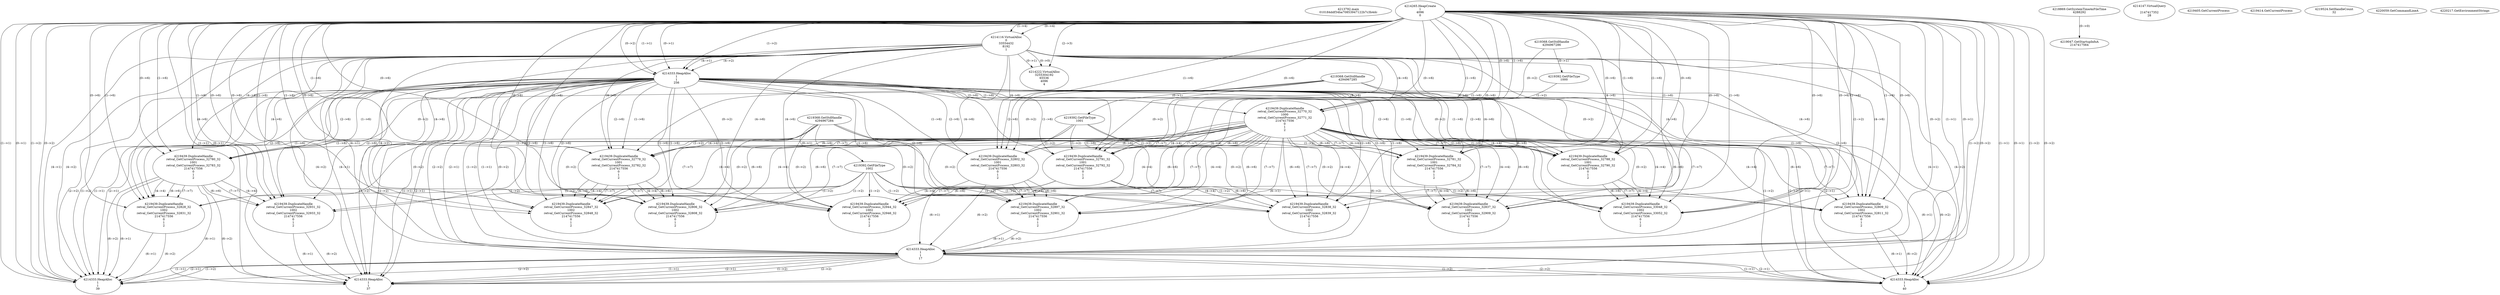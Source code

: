 // Global SCDG with merge call
digraph {
	0 [label="4213792.main
010184ddf34ba70853947122b7c3b4dc"]
	1 [label="4214265.HeapCreate
1
4096
0"]
	2 [label="4218869.GetSystemTimeAsFileTime
4288292"]
	3 [label="4214116.VirtualAlloc
0
33554432
8192
1"]
	1 -> 3 [label="(1-->4)"]
	1 -> 3 [label="(0-->4)"]
	4 [label="4214147.VirtualQuery

2147417352
28"]
	5 [label="4214222.VirtualAlloc
3255304192
65536
4096
4"]
	3 -> 5 [label="(0-->1)"]
	1 -> 5 [label="(2-->3)"]
	3 -> 5 [label="(0-->0)"]
	6 [label="4219047.GetStartupInfoA
2147417564"]
	2 -> 6 [label="(0-->0)"]
	7 [label="4219368.GetStdHandle
4294967286"]
	8 [label="4219392.GetFileType
1000"]
	7 -> 8 [label="(0-->1)"]
	9 [label="4214333.HeapAlloc
1
1
256"]
	1 -> 9 [label="(1-->1)"]
	1 -> 9 [label="(0-->1)"]
	3 -> 9 [label="(4-->1)"]
	1 -> 9 [label="(1-->2)"]
	1 -> 9 [label="(0-->2)"]
	3 -> 9 [label="(4-->2)"]
	10 [label="4219405.GetCurrentProcess
"]
	11 [label="4219414.GetCurrentProcess
"]
	12 [label="4219439.DuplicateHandle
retval_GetCurrentProcess_32770_32
1000
retval_GetCurrentProcess_32771_32
2147417556
0
1
2"]
	7 -> 12 [label="(0-->2)"]
	8 -> 12 [label="(1-->2)"]
	1 -> 12 [label="(1-->6)"]
	1 -> 12 [label="(0-->6)"]
	3 -> 12 [label="(4-->6)"]
	9 -> 12 [label="(1-->6)"]
	9 -> 12 [label="(2-->6)"]
	13 [label="4219368.GetStdHandle
4294967285"]
	14 [label="4219392.GetFileType
1001"]
	13 -> 14 [label="(0-->1)"]
	15 [label="4219439.DuplicateHandle
retval_GetCurrentProcess_32802_32
1001
retval_GetCurrentProcess_32803_32
2147417556
0
1
2"]
	13 -> 15 [label="(0-->2)"]
	14 -> 15 [label="(1-->2)"]
	12 -> 15 [label="(4-->4)"]
	1 -> 15 [label="(1-->6)"]
	1 -> 15 [label="(0-->6)"]
	3 -> 15 [label="(4-->6)"]
	9 -> 15 [label="(1-->6)"]
	9 -> 15 [label="(2-->6)"]
	12 -> 15 [label="(6-->6)"]
	12 -> 15 [label="(7-->7)"]
	16 [label="4219368.GetStdHandle
4294967284"]
	17 [label="4219392.GetFileType
1002"]
	16 -> 17 [label="(0-->1)"]
	18 [label="4219439.DuplicateHandle
retval_GetCurrentProcess_32897_32
1002
retval_GetCurrentProcess_32901_32
2147417556
0
1
2"]
	16 -> 18 [label="(0-->2)"]
	17 -> 18 [label="(1-->2)"]
	12 -> 18 [label="(4-->4)"]
	15 -> 18 [label="(4-->4)"]
	1 -> 18 [label="(1-->6)"]
	1 -> 18 [label="(0-->6)"]
	3 -> 18 [label="(4-->6)"]
	9 -> 18 [label="(1-->6)"]
	9 -> 18 [label="(2-->6)"]
	12 -> 18 [label="(6-->6)"]
	15 -> 18 [label="(6-->6)"]
	12 -> 18 [label="(7-->7)"]
	15 -> 18 [label="(7-->7)"]
	19 [label="4219524.SetHandleCount
32"]
	20 [label="4220059.GetCommandLineA
"]
	21 [label="4214333.HeapAlloc
1
1
17"]
	1 -> 21 [label="(1-->1)"]
	1 -> 21 [label="(0-->1)"]
	3 -> 21 [label="(4-->1)"]
	9 -> 21 [label="(1-->1)"]
	9 -> 21 [label="(2-->1)"]
	12 -> 21 [label="(6-->1)"]
	15 -> 21 [label="(6-->1)"]
	18 -> 21 [label="(6-->1)"]
	1 -> 21 [label="(1-->2)"]
	1 -> 21 [label="(0-->2)"]
	3 -> 21 [label="(4-->2)"]
	9 -> 21 [label="(1-->2)"]
	9 -> 21 [label="(2-->2)"]
	12 -> 21 [label="(6-->2)"]
	15 -> 21 [label="(6-->2)"]
	18 -> 21 [label="(6-->2)"]
	22 [label="4220217.GetEnvironmentStrings
"]
	23 [label="4219439.DuplicateHandle
retval_GetCurrentProcess_32780_32
1001
retval_GetCurrentProcess_32783_32
2147417556
0
1
2"]
	13 -> 23 [label="(0-->2)"]
	14 -> 23 [label="(1-->2)"]
	1 -> 23 [label="(1-->6)"]
	1 -> 23 [label="(0-->6)"]
	3 -> 23 [label="(4-->6)"]
	9 -> 23 [label="(1-->6)"]
	9 -> 23 [label="(2-->6)"]
	24 [label="4219439.DuplicateHandle
retval_GetCurrentProcess_32828_32
1002
retval_GetCurrentProcess_32831_32
2147417556
0
1
2"]
	16 -> 24 [label="(0-->2)"]
	17 -> 24 [label="(1-->2)"]
	23 -> 24 [label="(4-->4)"]
	1 -> 24 [label="(1-->6)"]
	1 -> 24 [label="(0-->6)"]
	3 -> 24 [label="(4-->6)"]
	9 -> 24 [label="(1-->6)"]
	9 -> 24 [label="(2-->6)"]
	23 -> 24 [label="(6-->6)"]
	23 -> 24 [label="(7-->7)"]
	25 [label="4214333.HeapAlloc
1
1
39"]
	1 -> 25 [label="(1-->1)"]
	1 -> 25 [label="(0-->1)"]
	3 -> 25 [label="(4-->1)"]
	9 -> 25 [label="(1-->1)"]
	9 -> 25 [label="(2-->1)"]
	21 -> 25 [label="(1-->1)"]
	21 -> 25 [label="(2-->1)"]
	23 -> 25 [label="(6-->1)"]
	24 -> 25 [label="(6-->1)"]
	1 -> 25 [label="(1-->2)"]
	1 -> 25 [label="(0-->2)"]
	3 -> 25 [label="(4-->2)"]
	9 -> 25 [label="(1-->2)"]
	9 -> 25 [label="(2-->2)"]
	21 -> 25 [label="(1-->2)"]
	21 -> 25 [label="(2-->2)"]
	23 -> 25 [label="(6-->2)"]
	24 -> 25 [label="(6-->2)"]
	26 [label="4219439.DuplicateHandle
retval_GetCurrentProcess_32781_32
1001
retval_GetCurrentProcess_32784_32
2147417556
0
1
2"]
	13 -> 26 [label="(0-->2)"]
	14 -> 26 [label="(1-->2)"]
	12 -> 26 [label="(4-->4)"]
	1 -> 26 [label="(1-->6)"]
	1 -> 26 [label="(0-->6)"]
	3 -> 26 [label="(4-->6)"]
	9 -> 26 [label="(1-->6)"]
	9 -> 26 [label="(2-->6)"]
	12 -> 26 [label="(6-->6)"]
	12 -> 26 [label="(7-->7)"]
	27 [label="4219439.DuplicateHandle
retval_GetCurrentProcess_32809_32
1002
retval_GetCurrentProcess_32811_32
2147417556
0
1
2"]
	16 -> 27 [label="(0-->2)"]
	17 -> 27 [label="(1-->2)"]
	12 -> 27 [label="(4-->4)"]
	1 -> 27 [label="(1-->6)"]
	1 -> 27 [label="(0-->6)"]
	3 -> 27 [label="(4-->6)"]
	9 -> 27 [label="(1-->6)"]
	9 -> 27 [label="(2-->6)"]
	12 -> 27 [label="(6-->6)"]
	12 -> 27 [label="(7-->7)"]
	28 [label="4214333.HeapAlloc
1
1
40"]
	1 -> 28 [label="(1-->1)"]
	1 -> 28 [label="(0-->1)"]
	3 -> 28 [label="(4-->1)"]
	9 -> 28 [label="(1-->1)"]
	9 -> 28 [label="(2-->1)"]
	12 -> 28 [label="(6-->1)"]
	21 -> 28 [label="(1-->1)"]
	21 -> 28 [label="(2-->1)"]
	27 -> 28 [label="(6-->1)"]
	1 -> 28 [label="(1-->2)"]
	1 -> 28 [label="(0-->2)"]
	3 -> 28 [label="(4-->2)"]
	9 -> 28 [label="(1-->2)"]
	9 -> 28 [label="(2-->2)"]
	12 -> 28 [label="(6-->2)"]
	21 -> 28 [label="(1-->2)"]
	21 -> 28 [label="(2-->2)"]
	27 -> 28 [label="(6-->2)"]
	29 [label="4219439.DuplicateHandle
retval_GetCurrentProcess_32931_32
1002
retval_GetCurrentProcess_32933_32
2147417556
0
1
2"]
	16 -> 29 [label="(0-->2)"]
	17 -> 29 [label="(1-->2)"]
	23 -> 29 [label="(4-->4)"]
	1 -> 29 [label="(1-->6)"]
	1 -> 29 [label="(0-->6)"]
	3 -> 29 [label="(4-->6)"]
	9 -> 29 [label="(1-->6)"]
	9 -> 29 [label="(2-->6)"]
	23 -> 29 [label="(6-->6)"]
	23 -> 29 [label="(7-->7)"]
	30 [label="4214333.HeapAlloc
1
1
37"]
	1 -> 30 [label="(1-->1)"]
	1 -> 30 [label="(0-->1)"]
	3 -> 30 [label="(4-->1)"]
	9 -> 30 [label="(1-->1)"]
	9 -> 30 [label="(2-->1)"]
	21 -> 30 [label="(1-->1)"]
	21 -> 30 [label="(2-->1)"]
	23 -> 30 [label="(6-->1)"]
	29 -> 30 [label="(6-->1)"]
	1 -> 30 [label="(1-->2)"]
	1 -> 30 [label="(0-->2)"]
	3 -> 30 [label="(4-->2)"]
	9 -> 30 [label="(1-->2)"]
	9 -> 30 [label="(2-->2)"]
	21 -> 30 [label="(1-->2)"]
	21 -> 30 [label="(2-->2)"]
	23 -> 30 [label="(6-->2)"]
	29 -> 30 [label="(6-->2)"]
	31 [label="4219439.DuplicateHandle
retval_GetCurrentProcess_32791_32
1001
retval_GetCurrentProcess_32792_32
2147417556
0
1
2"]
	13 -> 31 [label="(0-->2)"]
	14 -> 31 [label="(1-->2)"]
	12 -> 31 [label="(4-->4)"]
	1 -> 31 [label="(1-->6)"]
	1 -> 31 [label="(0-->6)"]
	3 -> 31 [label="(4-->6)"]
	9 -> 31 [label="(1-->6)"]
	9 -> 31 [label="(2-->6)"]
	12 -> 31 [label="(6-->6)"]
	12 -> 31 [label="(7-->7)"]
	32 [label="4219439.DuplicateHandle
retval_GetCurrentProcess_32838_32
1002
retval_GetCurrentProcess_32839_32
2147417556
0
1
2"]
	16 -> 32 [label="(0-->2)"]
	17 -> 32 [label="(1-->2)"]
	12 -> 32 [label="(4-->4)"]
	31 -> 32 [label="(4-->4)"]
	1 -> 32 [label="(1-->6)"]
	1 -> 32 [label="(0-->6)"]
	3 -> 32 [label="(4-->6)"]
	9 -> 32 [label="(1-->6)"]
	9 -> 32 [label="(2-->6)"]
	12 -> 32 [label="(6-->6)"]
	31 -> 32 [label="(6-->6)"]
	12 -> 32 [label="(7-->7)"]
	31 -> 32 [label="(7-->7)"]
	33 [label="4219439.DuplicateHandle
retval_GetCurrentProcess_32779_32
1001
retval_GetCurrentProcess_32782_32
2147417556
0
1
2"]
	13 -> 33 [label="(0-->2)"]
	14 -> 33 [label="(1-->2)"]
	12 -> 33 [label="(4-->4)"]
	1 -> 33 [label="(1-->6)"]
	1 -> 33 [label="(0-->6)"]
	3 -> 33 [label="(4-->6)"]
	9 -> 33 [label="(1-->6)"]
	9 -> 33 [label="(2-->6)"]
	12 -> 33 [label="(6-->6)"]
	12 -> 33 [label="(7-->7)"]
	34 [label="4219439.DuplicateHandle
retval_GetCurrentProcess_32847_32
1002
retval_GetCurrentProcess_32848_32
2147417556
0
1
2"]
	16 -> 34 [label="(0-->2)"]
	17 -> 34 [label="(1-->2)"]
	12 -> 34 [label="(4-->4)"]
	33 -> 34 [label="(4-->4)"]
	1 -> 34 [label="(1-->6)"]
	1 -> 34 [label="(0-->6)"]
	3 -> 34 [label="(4-->6)"]
	9 -> 34 [label="(1-->6)"]
	9 -> 34 [label="(2-->6)"]
	12 -> 34 [label="(6-->6)"]
	33 -> 34 [label="(6-->6)"]
	12 -> 34 [label="(7-->7)"]
	33 -> 34 [label="(7-->7)"]
	35 [label="4219439.DuplicateHandle
retval_GetCurrentProcess_32806_32
1002
retval_GetCurrentProcess_32808_32
2147417556
0
1
2"]
	16 -> 35 [label="(0-->2)"]
	17 -> 35 [label="(1-->2)"]
	12 -> 35 [label="(4-->4)"]
	33 -> 35 [label="(4-->4)"]
	1 -> 35 [label="(1-->6)"]
	1 -> 35 [label="(0-->6)"]
	3 -> 35 [label="(4-->6)"]
	9 -> 35 [label="(1-->6)"]
	9 -> 35 [label="(2-->6)"]
	12 -> 35 [label="(6-->6)"]
	33 -> 35 [label="(6-->6)"]
	12 -> 35 [label="(7-->7)"]
	33 -> 35 [label="(7-->7)"]
	36 [label="4219439.DuplicateHandle
retval_GetCurrentProcess_32944_32
1002
retval_GetCurrentProcess_32946_32
2147417556
0
1
2"]
	16 -> 36 [label="(0-->2)"]
	17 -> 36 [label="(1-->2)"]
	12 -> 36 [label="(4-->4)"]
	31 -> 36 [label="(4-->4)"]
	1 -> 36 [label="(1-->6)"]
	1 -> 36 [label="(0-->6)"]
	3 -> 36 [label="(4-->6)"]
	9 -> 36 [label="(1-->6)"]
	9 -> 36 [label="(2-->6)"]
	12 -> 36 [label="(6-->6)"]
	31 -> 36 [label="(6-->6)"]
	12 -> 36 [label="(7-->7)"]
	31 -> 36 [label="(7-->7)"]
	37 [label="4219439.DuplicateHandle
retval_GetCurrentProcess_32837_32
1002
retval_GetCurrentProcess_32909_32
2147417556
0
1
2"]
	16 -> 37 [label="(0-->2)"]
	17 -> 37 [label="(1-->2)"]
	12 -> 37 [label="(4-->4)"]
	26 -> 37 [label="(4-->4)"]
	1 -> 37 [label="(1-->6)"]
	1 -> 37 [label="(0-->6)"]
	3 -> 37 [label="(4-->6)"]
	9 -> 37 [label="(1-->6)"]
	9 -> 37 [label="(2-->6)"]
	12 -> 37 [label="(6-->6)"]
	26 -> 37 [label="(6-->6)"]
	12 -> 37 [label="(7-->7)"]
	26 -> 37 [label="(7-->7)"]
	38 [label="4219439.DuplicateHandle
retval_GetCurrentProcess_32788_32
1001
retval_GetCurrentProcess_32790_32
2147417556
0
1
2"]
	13 -> 38 [label="(0-->2)"]
	14 -> 38 [label="(1-->2)"]
	12 -> 38 [label="(4-->4)"]
	1 -> 38 [label="(1-->6)"]
	1 -> 38 [label="(0-->6)"]
	3 -> 38 [label="(4-->6)"]
	9 -> 38 [label="(1-->6)"]
	9 -> 38 [label="(2-->6)"]
	12 -> 38 [label="(6-->6)"]
	12 -> 38 [label="(7-->7)"]
	39 [label="4219439.DuplicateHandle
retval_GetCurrentProcess_33048_32
1002
retval_GetCurrentProcess_33052_32
2147417556
0
1
2"]
	16 -> 39 [label="(0-->2)"]
	17 -> 39 [label="(1-->2)"]
	12 -> 39 [label="(4-->4)"]
	38 -> 39 [label="(4-->4)"]
	1 -> 39 [label="(1-->6)"]
	1 -> 39 [label="(0-->6)"]
	3 -> 39 [label="(4-->6)"]
	9 -> 39 [label="(1-->6)"]
	9 -> 39 [label="(2-->6)"]
	12 -> 39 [label="(6-->6)"]
	38 -> 39 [label="(6-->6)"]
	12 -> 39 [label="(7-->7)"]
	38 -> 39 [label="(7-->7)"]
}
